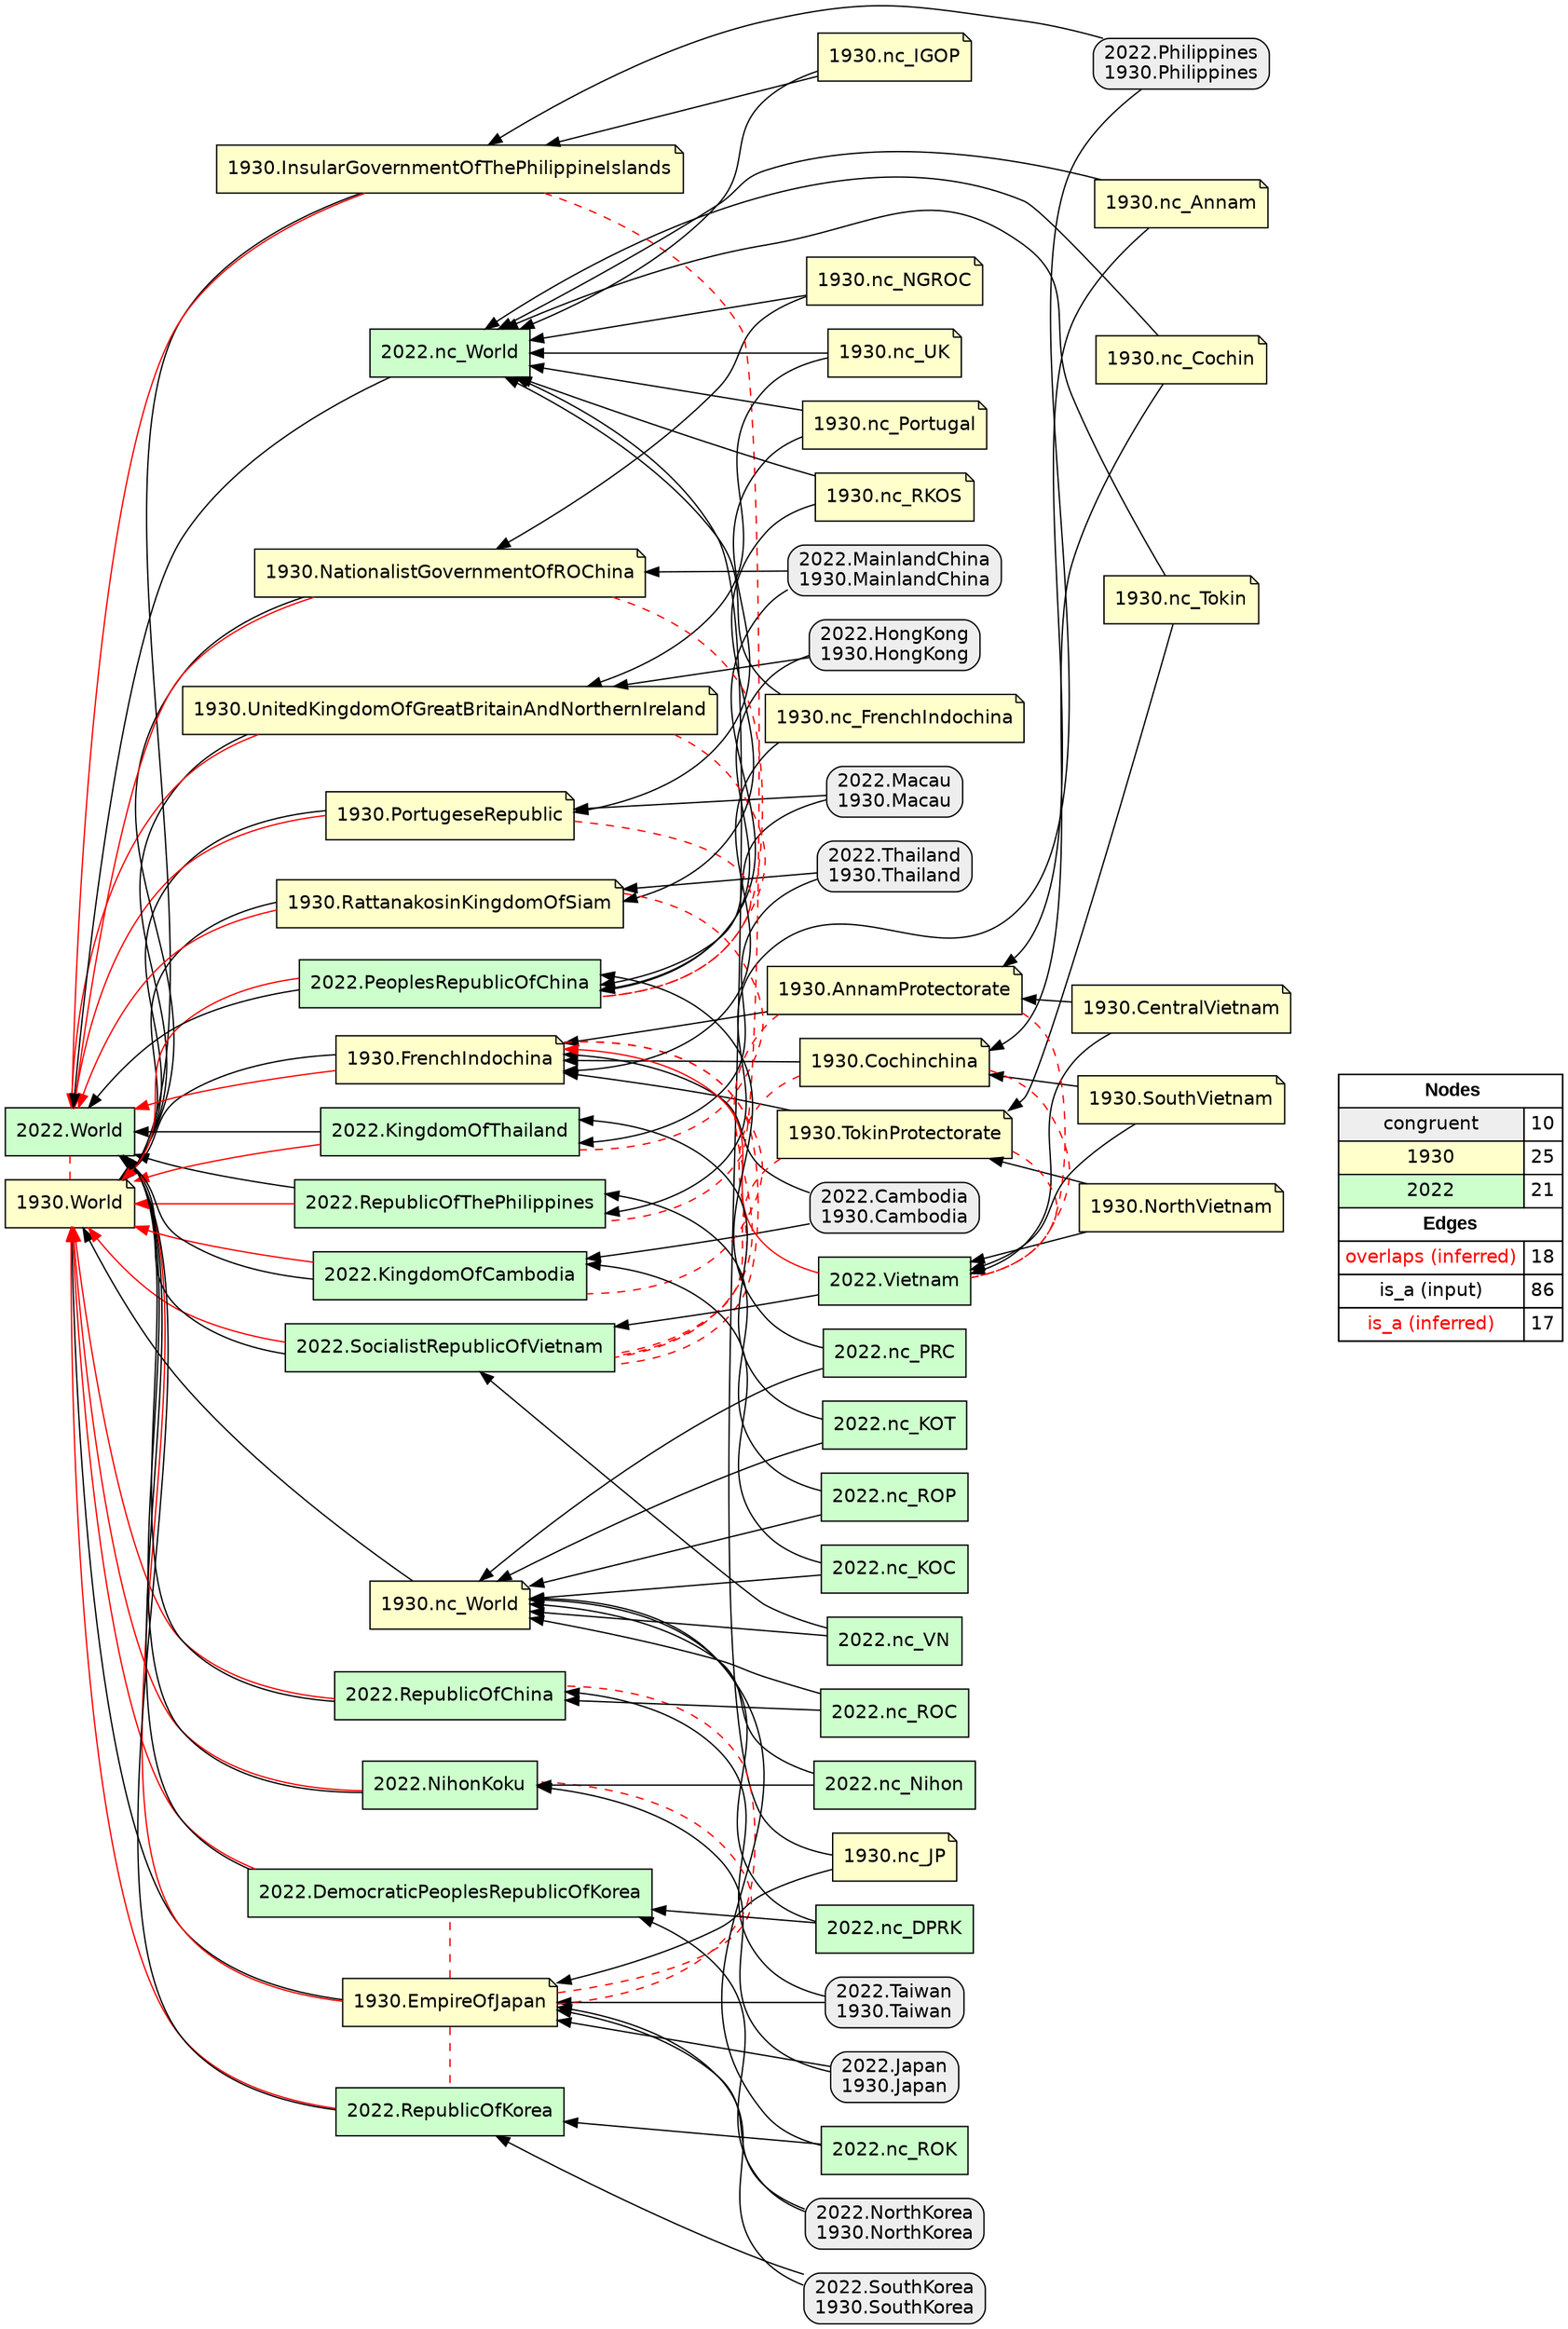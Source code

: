 digraph{
rankdir=RL
node[shape=box style="filled,rounded" fillcolor="#EEEEEE" fontname="helvetica"] 
"2022.Philippines\n1930.Philippines"
"2022.Macau\n1930.Macau"
"2022.Taiwan\n1930.Taiwan"
"2022.MainlandChina\n1930.MainlandChina"
"2022.Thailand\n1930.Thailand"
"2022.NorthKorea\n1930.NorthKorea"
"2022.Cambodia\n1930.Cambodia"
"2022.Japan\n1930.Japan"
"2022.HongKong\n1930.HongKong"
"2022.SouthKorea\n1930.SouthKorea"
node[shape=note style=filled fillcolor="#FFFFCC" fontname="helvetica"] 
"1930.nc_JP"
"1930.nc_Portugal"
"1930.PortugeseRepublic"
"1930.CentralVietnam"
"1930.UnitedKingdomOfGreatBritainAndNorthernIreland"
"1930.nc_Tokin"
"1930.nc_Cochin"
"1930.nc_NGROC"
"1930.InsularGovernmentOfThePhilippineIslands"
"1930.nc_IGOP"
"1930.EmpireOfJapan"
"1930.NorthVietnam"
"1930.TokinProtectorate"
"1930.nc_Annam"
"1930.SouthVietnam"
"1930.nc_RKOS"
"1930.AnnamProtectorate"
"1930.Cochinchina"
"1930.nc_UK"
"1930.nc_World"
"1930.NationalistGovernmentOfROChina"
"1930.RattanakosinKingdomOfSiam"
"1930.FrenchIndochina"
"1930.nc_FrenchIndochina"
"1930.World"
node[shape=box style=filled fillcolor="#CCFFCC" fontname="helvetica"] 
"2022.RepublicOfThePhilippines"
"2022.nc_VN"
"2022.SocialistRepublicOfVietnam"
"2022.DemocraticPeoplesRepublicOfKorea"
"2022.nc_World"
"2022.PeoplesRepublicOfChina"
"2022.RepublicOfChina"
"2022.nc_Nihon"
"2022.Vietnam"
"2022.nc_DPRK"
"2022.NihonKoku"
"2022.World"
"2022.KingdomOfThailand"
"2022.nc_PRC"
"2022.RepublicOfKorea"
"2022.nc_ROK"
"2022.nc_KOC"
"2022.nc_ROC"
"2022.nc_KOT"
"2022.nc_ROP"
"2022.KingdomOfCambodia"
edge[arrowhead=none style=dashed color="#FF0000" constraint=false penwidth=1]
"1930.AnnamProtectorate" -> "2022.SocialistRepublicOfVietnam"
"1930.EmpireOfJapan" -> "2022.DemocraticPeoplesRepublicOfKorea"
"1930.FrenchIndochina" -> "2022.KingdomOfCambodia"
"1930.TokinProtectorate" -> "2022.SocialistRepublicOfVietnam"
"1930.NationalistGovernmentOfROChina" -> "2022.PeoplesRepublicOfChina"
"1930.Cochinchina" -> "2022.SocialistRepublicOfVietnam"
"1930.Cochinchina" -> "2022.Vietnam"
"1930.EmpireOfJapan" -> "2022.RepublicOfKorea"
"1930.AnnamProtectorate" -> "2022.Vietnam"
"1930.InsularGovernmentOfThePhilippineIslands" -> "2022.RepublicOfThePhilippines"
"1930.FrenchIndochina" -> "2022.SocialistRepublicOfVietnam"
"1930.World" -> "2022.World"
"1930.EmpireOfJapan" -> "2022.RepublicOfChina"
"1930.TokinProtectorate" -> "2022.Vietnam"
"1930.EmpireOfJapan" -> "2022.NihonKoku"
"1930.PortugeseRepublic" -> "2022.PeoplesRepublicOfChina"
"1930.UnitedKingdomOfGreatBritainAndNorthernIreland" -> "2022.PeoplesRepublicOfChina"
"1930.RattanakosinKingdomOfSiam" -> "2022.KingdomOfThailand"
edge[arrowhead=normal style=dotted color="#000000" constraint=true penwidth=1]
edge[arrowhead=normal style=solid color="#000000" constraint=true penwidth=1]
"2022.nc_ROC" -> "2022.RepublicOfChina"
"2022.nc_VN" -> "2022.SocialistRepublicOfVietnam"
"2022.NorthKorea\n1930.NorthKorea" -> "1930.EmpireOfJapan"
"1930.SouthVietnam" -> "2022.Vietnam"
"2022.SouthKorea\n1930.SouthKorea" -> "1930.EmpireOfJapan"
"2022.RepublicOfKorea" -> "2022.World"
"2022.nc_ROK" -> "1930.nc_World"
"2022.nc_PRC" -> "1930.nc_World"
"1930.TokinProtectorate" -> "1930.FrenchIndochina"
"1930.nc_IGOP" -> "2022.nc_World"
"2022.nc_DPRK" -> "2022.DemocraticPeoplesRepublicOfKorea"
"1930.InsularGovernmentOfThePhilippineIslands" -> "1930.World"
"2022.nc_Nihon" -> "2022.NihonKoku"
"2022.RepublicOfChina" -> "2022.World"
"1930.nc_FrenchIndochina" -> "1930.FrenchIndochina"
"1930.nc_Portugal" -> "2022.nc_World"
"1930.nc_Portugal" -> "1930.PortugeseRepublic"
"1930.nc_UK" -> "1930.UnitedKingdomOfGreatBritainAndNorthernIreland"
"1930.nc_IGOP" -> "1930.InsularGovernmentOfThePhilippineIslands"
"2022.nc_KOT" -> "1930.nc_World"
"1930.NorthVietnam" -> "1930.TokinProtectorate"
"1930.nc_Tokin" -> "2022.nc_World"
"2022.nc_ROC" -> "1930.nc_World"
"1930.NationalistGovernmentOfROChina" -> "1930.World"
"2022.KingdomOfCambodia" -> "2022.World"
"1930.nc_JP" -> "2022.nc_World"
"1930.nc_World" -> "1930.World"
"2022.Japan\n1930.Japan" -> "1930.EmpireOfJapan"
"1930.Cochinchina" -> "1930.FrenchIndochina"
"2022.SocialistRepublicOfVietnam" -> "2022.World"
"2022.Taiwan\n1930.Taiwan" -> "2022.RepublicOfChina"
"1930.nc_Cochin" -> "2022.nc_World"
"1930.UnitedKingdomOfGreatBritainAndNorthernIreland" -> "1930.World"
"1930.nc_RKOS" -> "2022.nc_World"
"1930.PortugeseRepublic" -> "1930.World"
"1930.nc_FrenchIndochina" -> "2022.nc_World"
"1930.EmpireOfJapan" -> "1930.World"
"1930.SouthVietnam" -> "1930.Cochinchina"
"2022.DemocraticPeoplesRepublicOfKorea" -> "2022.World"
"2022.Cambodia\n1930.Cambodia" -> "1930.FrenchIndochina"
"1930.nc_NGROC" -> "1930.NationalistGovernmentOfROChina"
"2022.NorthKorea\n1930.NorthKorea" -> "2022.DemocraticPeoplesRepublicOfKorea"
"2022.HongKong\n1930.HongKong" -> "2022.PeoplesRepublicOfChina"
"2022.NihonKoku" -> "2022.World"
"2022.nc_ROK" -> "2022.RepublicOfKorea"
"2022.SouthKorea\n1930.SouthKorea" -> "2022.RepublicOfKorea"
"2022.Cambodia\n1930.Cambodia" -> "2022.KingdomOfCambodia"
"2022.Macau\n1930.Macau" -> "2022.PeoplesRepublicOfChina"
"2022.nc_DPRK" -> "1930.nc_World"
"1930.CentralVietnam" -> "2022.Vietnam"
"2022.nc_ROP" -> "2022.RepublicOfThePhilippines"
"1930.nc_Cochin" -> "1930.Cochinchina"
"1930.AnnamProtectorate" -> "1930.FrenchIndochina"
"2022.Taiwan\n1930.Taiwan" -> "1930.EmpireOfJapan"
"2022.Thailand\n1930.Thailand" -> "1930.RattanakosinKingdomOfSiam"
"2022.nc_VN" -> "1930.nc_World"
"2022.nc_World" -> "2022.World"
"2022.nc_ROP" -> "1930.nc_World"
"2022.Vietnam" -> "2022.SocialistRepublicOfVietnam"
"1930.nc_RKOS" -> "1930.RattanakosinKingdomOfSiam"
"2022.RepublicOfThePhilippines" -> "2022.World"
"1930.NorthVietnam" -> "2022.Vietnam"
"1930.RattanakosinKingdomOfSiam" -> "1930.World"
"2022.nc_Nihon" -> "1930.nc_World"
"2022.nc_KOC" -> "1930.nc_World"
"2022.MainlandChina\n1930.MainlandChina" -> "1930.NationalistGovernmentOfROChina"
"1930.nc_Tokin" -> "1930.TokinProtectorate"
"1930.nc_NGROC" -> "2022.nc_World"
"2022.PeoplesRepublicOfChina" -> "2022.World"
"2022.MainlandChina\n1930.MainlandChina" -> "2022.PeoplesRepublicOfChina"
"2022.Thailand\n1930.Thailand" -> "2022.KingdomOfThailand"
"2022.nc_KOT" -> "2022.KingdomOfThailand"
"1930.CentralVietnam" -> "1930.AnnamProtectorate"
"2022.Japan\n1930.Japan" -> "2022.NihonKoku"
"2022.HongKong\n1930.HongKong" -> "1930.UnitedKingdomOfGreatBritainAndNorthernIreland"
"1930.nc_UK" -> "2022.nc_World"
"2022.Philippines\n1930.Philippines" -> "2022.RepublicOfThePhilippines"
"1930.FrenchIndochina" -> "1930.World"
"2022.Philippines\n1930.Philippines" -> "1930.InsularGovernmentOfThePhilippineIslands"
"1930.nc_JP" -> "1930.EmpireOfJapan"
"2022.nc_KOC" -> "2022.KingdomOfCambodia"
"1930.nc_Annam" -> "2022.nc_World"
"1930.nc_Annam" -> "1930.AnnamProtectorate"
"2022.KingdomOfThailand" -> "2022.World"
"2022.nc_PRC" -> "2022.PeoplesRepublicOfChina"
"2022.Macau\n1930.Macau" -> "1930.PortugeseRepublic"
edge[arrowhead=normal style=solid color="#FF0000" constraint=true penwidth=1]
"1930.EmpireOfJapan" -> "2022.World"
"1930.NationalistGovernmentOfROChina" -> "2022.World"
"2022.KingdomOfThailand" -> "1930.World"
"2022.RepublicOfKorea" -> "1930.World"
"2022.DemocraticPeoplesRepublicOfKorea" -> "1930.World"
"1930.FrenchIndochina" -> "2022.World"
"2022.RepublicOfThePhilippines" -> "1930.World"
"2022.PeoplesRepublicOfChina" -> "1930.World"
"1930.UnitedKingdomOfGreatBritainAndNorthernIreland" -> "2022.World"
"1930.InsularGovernmentOfThePhilippineIslands" -> "2022.World"
"2022.KingdomOfCambodia" -> "1930.World"
"2022.Vietnam" -> "1930.FrenchIndochina"
"1930.PortugeseRepublic" -> "2022.World"
"2022.NihonKoku" -> "1930.World"
"2022.RepublicOfChina" -> "1930.World"
"2022.SocialistRepublicOfVietnam" -> "1930.World"
"1930.RattanakosinKingdomOfSiam" -> "2022.World"
node[shape=box] 
{rank=source Legend [fillcolor= white margin=0 label=< 
 <TABLE BORDER="0" CELLBORDER="1" CELLSPACING="0" CELLPADDING="4"> 
<TR> <TD COLSPAN="2"><font face="Arial Black"> Nodes</font></TD> </TR> 
<TR> 
 <TD bgcolor="#EEEEEE" fontname="helvetica">congruent</TD> 
 <TD>10</TD> 
 </TR> 
<TR> 
 <TD bgcolor="#FFFFCC" fontname="helvetica">1930</TD> 
 <TD>25</TD> 
 </TR> 
<TR> 
 <TD bgcolor="#CCFFCC" fontname="helvetica">2022</TD> 
 <TD>21</TD> 
 </TR> 
<TR> <TD COLSPAN="2"><font face = "Arial Black"> Edges </font></TD> </TR> 
<TR> 
 <TD><font color ="#FF0000">overlaps (inferred)</font></TD><TD>18</TD>
</TR>
<TR> 
 <TD><font color ="#000000">is_a (input)</font></TD><TD>86</TD>
</TR>
<TR> 
 <TD><font color ="#FF0000">is_a (inferred)</font></TD><TD>17</TD>
</TR>
</TABLE> 
 >] } 
}